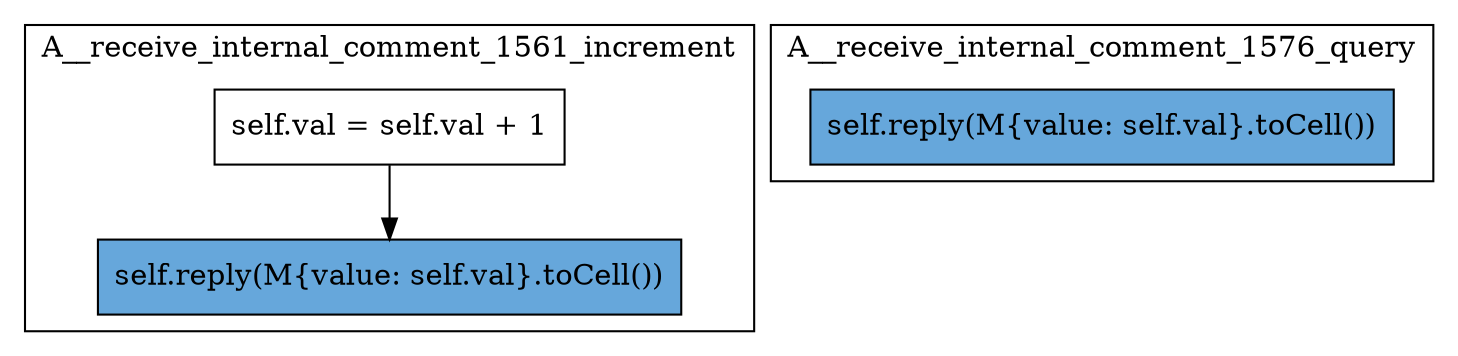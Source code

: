 digraph "messages-1" {
    node [shape=box];
    subgraph "cluster_A__receive_internal_comment_1561_increment" {
        label="A__receive_internal_comment_1561_increment";
        "A__receive_internal_comment_1561_increment_142" [label="self.val = self.val + 1"];
        "A__receive_internal_comment_1561_increment_143" [label="self.reply(M{value: self.val}.toCell())",style=filled,fillcolor="#66A7DB"];
        "A__receive_internal_comment_1561_increment_142" -> "A__receive_internal_comment_1561_increment_143";
    }
    subgraph "cluster_A__receive_internal_comment_1576_query" {
        label="A__receive_internal_comment_1576_query";
        "A__receive_internal_comment_1576_query_145" [label="self.reply(M{value: self.val}.toCell())",style=filled,fillcolor="#66A7DB"];
    }
}

